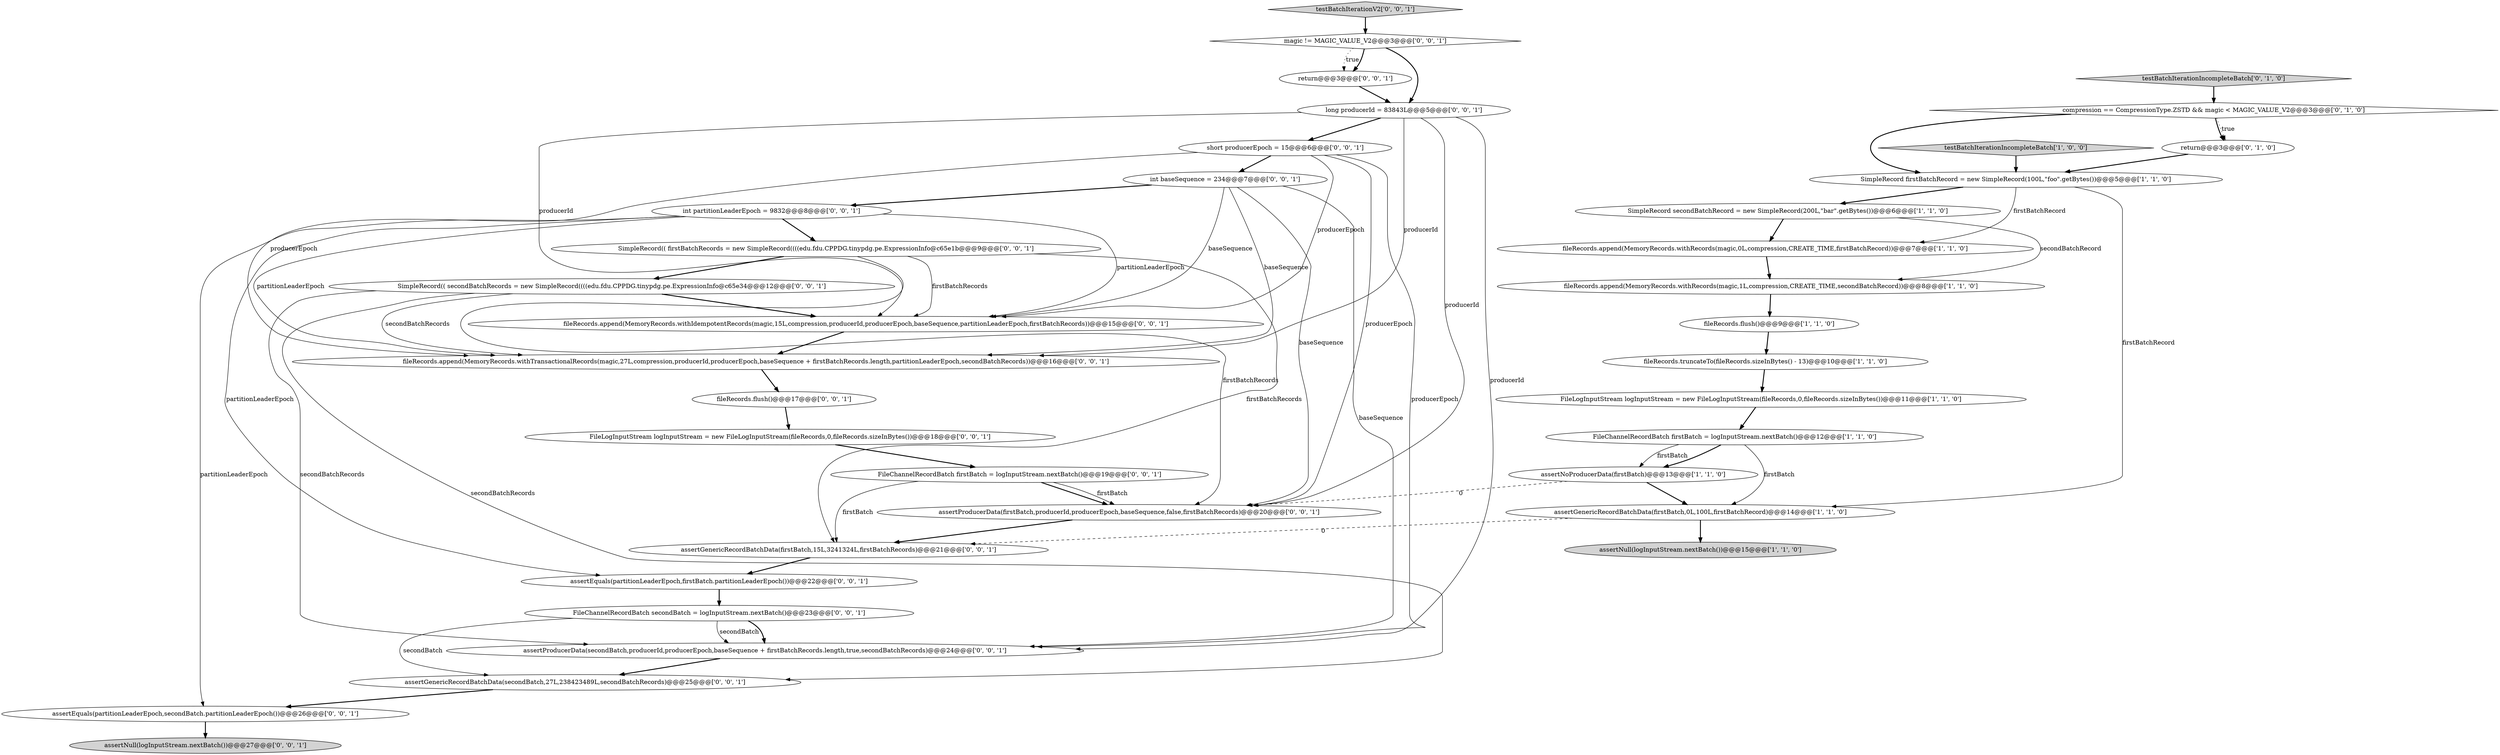 digraph {
6 [style = filled, label = "fileRecords.append(MemoryRecords.withRecords(magic,1L,compression,CREATE_TIME,secondBatchRecord))@@@8@@@['1', '1', '0']", fillcolor = white, shape = ellipse image = "AAA0AAABBB1BBB"];
10 [style = filled, label = "assertNoProducerData(firstBatch)@@@13@@@['1', '1', '0']", fillcolor = white, shape = ellipse image = "AAA0AAABBB1BBB"];
30 [style = filled, label = "FileLogInputStream logInputStream = new FileLogInputStream(fileRecords,0,fileRecords.sizeInBytes())@@@18@@@['0', '0', '1']", fillcolor = white, shape = ellipse image = "AAA0AAABBB3BBB"];
0 [style = filled, label = "FileChannelRecordBatch firstBatch = logInputStream.nextBatch()@@@12@@@['1', '1', '0']", fillcolor = white, shape = ellipse image = "AAA0AAABBB1BBB"];
7 [style = filled, label = "SimpleRecord firstBatchRecord = new SimpleRecord(100L,\"foo\".getBytes())@@@5@@@['1', '1', '0']", fillcolor = white, shape = ellipse image = "AAA0AAABBB1BBB"];
22 [style = filled, label = "assertProducerData(secondBatch,producerId,producerEpoch,baseSequence + firstBatchRecords.length,true,secondBatchRecords)@@@24@@@['0', '0', '1']", fillcolor = white, shape = ellipse image = "AAA0AAABBB3BBB"];
11 [style = filled, label = "assertNull(logInputStream.nextBatch())@@@15@@@['1', '1', '0']", fillcolor = lightgray, shape = ellipse image = "AAA0AAABBB1BBB"];
17 [style = filled, label = "return@@@3@@@['0', '0', '1']", fillcolor = white, shape = ellipse image = "AAA0AAABBB3BBB"];
36 [style = filled, label = "FileChannelRecordBatch secondBatch = logInputStream.nextBatch()@@@23@@@['0', '0', '1']", fillcolor = white, shape = ellipse image = "AAA0AAABBB3BBB"];
14 [style = filled, label = "compression == CompressionType.ZSTD && magic < MAGIC_VALUE_V2@@@3@@@['0', '1', '0']", fillcolor = white, shape = diamond image = "AAA1AAABBB2BBB"];
9 [style = filled, label = "testBatchIterationIncompleteBatch['1', '0', '0']", fillcolor = lightgray, shape = diamond image = "AAA0AAABBB1BBB"];
3 [style = filled, label = "fileRecords.truncateTo(fileRecords.sizeInBytes() - 13)@@@10@@@['1', '1', '0']", fillcolor = white, shape = ellipse image = "AAA0AAABBB1BBB"];
23 [style = filled, label = "long producerId = 83843L@@@5@@@['0', '0', '1']", fillcolor = white, shape = ellipse image = "AAA0AAABBB3BBB"];
29 [style = filled, label = "int partitionLeaderEpoch = 9832@@@8@@@['0', '0', '1']", fillcolor = white, shape = ellipse image = "AAA0AAABBB3BBB"];
21 [style = filled, label = "FileChannelRecordBatch firstBatch = logInputStream.nextBatch()@@@19@@@['0', '0', '1']", fillcolor = white, shape = ellipse image = "AAA0AAABBB3BBB"];
15 [style = filled, label = "assertGenericRecordBatchData(secondBatch,27L,238423489L,secondBatchRecords)@@@25@@@['0', '0', '1']", fillcolor = white, shape = ellipse image = "AAA0AAABBB3BBB"];
31 [style = filled, label = "SimpleRecord(( secondBatchRecords = new SimpleRecord((((edu.fdu.CPPDG.tinypdg.pe.ExpressionInfo@c65e34@@@12@@@['0', '0', '1']", fillcolor = white, shape = ellipse image = "AAA0AAABBB3BBB"];
33 [style = filled, label = "assertProducerData(firstBatch,producerId,producerEpoch,baseSequence,false,firstBatchRecords)@@@20@@@['0', '0', '1']", fillcolor = white, shape = ellipse image = "AAA0AAABBB3BBB"];
5 [style = filled, label = "fileRecords.append(MemoryRecords.withRecords(magic,0L,compression,CREATE_TIME,firstBatchRecord))@@@7@@@['1', '1', '0']", fillcolor = white, shape = ellipse image = "AAA0AAABBB1BBB"];
26 [style = filled, label = "assertGenericRecordBatchData(firstBatch,15L,3241324L,firstBatchRecords)@@@21@@@['0', '0', '1']", fillcolor = white, shape = ellipse image = "AAA0AAABBB3BBB"];
34 [style = filled, label = "testBatchIterationV2['0', '0', '1']", fillcolor = lightgray, shape = diamond image = "AAA0AAABBB3BBB"];
24 [style = filled, label = "assertEquals(partitionLeaderEpoch,secondBatch.partitionLeaderEpoch())@@@26@@@['0', '0', '1']", fillcolor = white, shape = ellipse image = "AAA0AAABBB3BBB"];
4 [style = filled, label = "assertGenericRecordBatchData(firstBatch,0L,100L,firstBatchRecord)@@@14@@@['1', '1', '0']", fillcolor = white, shape = ellipse image = "AAA0AAABBB1BBB"];
16 [style = filled, label = "fileRecords.append(MemoryRecords.withIdempotentRecords(magic,15L,compression,producerId,producerEpoch,baseSequence,partitionLeaderEpoch,firstBatchRecords))@@@15@@@['0', '0', '1']", fillcolor = white, shape = ellipse image = "AAA0AAABBB3BBB"];
12 [style = filled, label = "return@@@3@@@['0', '1', '0']", fillcolor = white, shape = ellipse image = "AAA0AAABBB2BBB"];
28 [style = filled, label = "magic != MAGIC_VALUE_V2@@@3@@@['0', '0', '1']", fillcolor = white, shape = diamond image = "AAA0AAABBB3BBB"];
25 [style = filled, label = "fileRecords.append(MemoryRecords.withTransactionalRecords(magic,27L,compression,producerId,producerEpoch,baseSequence + firstBatchRecords.length,partitionLeaderEpoch,secondBatchRecords))@@@16@@@['0', '0', '1']", fillcolor = white, shape = ellipse image = "AAA0AAABBB3BBB"];
19 [style = filled, label = "fileRecords.flush()@@@17@@@['0', '0', '1']", fillcolor = white, shape = ellipse image = "AAA0AAABBB3BBB"];
8 [style = filled, label = "fileRecords.flush()@@@9@@@['1', '1', '0']", fillcolor = white, shape = ellipse image = "AAA0AAABBB1BBB"];
1 [style = filled, label = "FileLogInputStream logInputStream = new FileLogInputStream(fileRecords,0,fileRecords.sizeInBytes())@@@11@@@['1', '1', '0']", fillcolor = white, shape = ellipse image = "AAA0AAABBB1BBB"];
18 [style = filled, label = "int baseSequence = 234@@@7@@@['0', '0', '1']", fillcolor = white, shape = ellipse image = "AAA0AAABBB3BBB"];
20 [style = filled, label = "assertEquals(partitionLeaderEpoch,firstBatch.partitionLeaderEpoch())@@@22@@@['0', '0', '1']", fillcolor = white, shape = ellipse image = "AAA0AAABBB3BBB"];
27 [style = filled, label = "short producerEpoch = 15@@@6@@@['0', '0', '1']", fillcolor = white, shape = ellipse image = "AAA0AAABBB3BBB"];
35 [style = filled, label = "SimpleRecord(( firstBatchRecords = new SimpleRecord((((edu.fdu.CPPDG.tinypdg.pe.ExpressionInfo@c65e1b@@@9@@@['0', '0', '1']", fillcolor = white, shape = ellipse image = "AAA0AAABBB3BBB"];
32 [style = filled, label = "assertNull(logInputStream.nextBatch())@@@27@@@['0', '0', '1']", fillcolor = lightgray, shape = ellipse image = "AAA0AAABBB3BBB"];
2 [style = filled, label = "SimpleRecord secondBatchRecord = new SimpleRecord(200L,\"bar\".getBytes())@@@6@@@['1', '1', '0']", fillcolor = white, shape = ellipse image = "AAA0AAABBB1BBB"];
13 [style = filled, label = "testBatchIterationIncompleteBatch['0', '1', '0']", fillcolor = lightgray, shape = diamond image = "AAA0AAABBB2BBB"];
29->20 [style = solid, label="partitionLeaderEpoch"];
12->7 [style = bold, label=""];
31->15 [style = solid, label="secondBatchRecords"];
23->33 [style = solid, label="producerId"];
14->7 [style = bold, label=""];
24->32 [style = bold, label=""];
4->26 [style = dashed, label="0"];
28->17 [style = dotted, label="true"];
18->25 [style = solid, label="baseSequence"];
19->30 [style = bold, label=""];
30->21 [style = bold, label=""];
34->28 [style = bold, label=""];
35->31 [style = bold, label=""];
21->33 [style = bold, label=""];
27->33 [style = solid, label="producerEpoch"];
1->0 [style = bold, label=""];
16->25 [style = bold, label=""];
7->5 [style = solid, label="firstBatchRecord"];
2->5 [style = bold, label=""];
23->16 [style = solid, label="producerId"];
25->19 [style = bold, label=""];
29->35 [style = bold, label=""];
4->11 [style = bold, label=""];
26->20 [style = bold, label=""];
2->6 [style = solid, label="secondBatchRecord"];
7->4 [style = solid, label="firstBatchRecord"];
21->33 [style = solid, label="firstBatch"];
35->26 [style = solid, label="firstBatchRecords"];
21->26 [style = solid, label="firstBatch"];
36->22 [style = solid, label="secondBatch"];
28->23 [style = bold, label=""];
36->22 [style = bold, label=""];
14->12 [style = bold, label=""];
31->22 [style = solid, label="secondBatchRecords"];
15->24 [style = bold, label=""];
22->15 [style = bold, label=""];
23->22 [style = solid, label="producerId"];
27->16 [style = solid, label="producerEpoch"];
7->2 [style = bold, label=""];
23->25 [style = solid, label="producerId"];
6->8 [style = bold, label=""];
14->12 [style = dotted, label="true"];
3->1 [style = bold, label=""];
8->3 [style = bold, label=""];
35->33 [style = solid, label="firstBatchRecords"];
0->10 [style = bold, label=""];
29->25 [style = solid, label="partitionLeaderEpoch"];
0->4 [style = solid, label="firstBatch"];
27->22 [style = solid, label="producerEpoch"];
10->33 [style = dashed, label="0"];
18->22 [style = solid, label="baseSequence"];
10->4 [style = bold, label=""];
18->16 [style = solid, label="baseSequence"];
27->18 [style = bold, label=""];
17->23 [style = bold, label=""];
0->10 [style = solid, label="firstBatch"];
36->15 [style = solid, label="secondBatch"];
29->16 [style = solid, label="partitionLeaderEpoch"];
20->36 [style = bold, label=""];
29->24 [style = solid, label="partitionLeaderEpoch"];
13->14 [style = bold, label=""];
27->25 [style = solid, label="producerEpoch"];
31->25 [style = solid, label="secondBatchRecords"];
31->16 [style = bold, label=""];
35->16 [style = solid, label="firstBatchRecords"];
18->29 [style = bold, label=""];
5->6 [style = bold, label=""];
33->26 [style = bold, label=""];
28->17 [style = bold, label=""];
23->27 [style = bold, label=""];
18->33 [style = solid, label="baseSequence"];
9->7 [style = bold, label=""];
}
